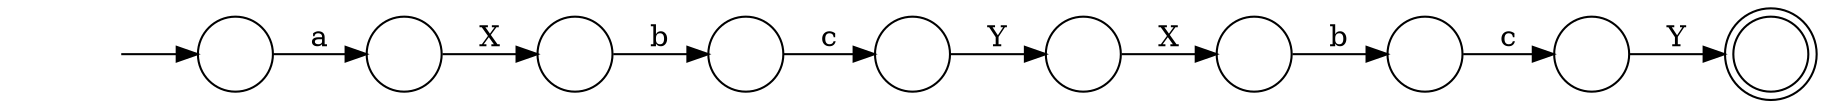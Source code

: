 digraph Automaton {
  rankdir = LR;
  0 [shape=circle,label=""];
  0 -> 4 [label="b"]
  1 [shape=circle,label=""];
  1 -> 0 [label="X"]
  2 [shape=circle,label=""];
  2 -> 6 [label="Y"]
  3 [shape=circle,label=""];
  3 -> 8 [label="X"]
  4 [shape=circle,label=""];
  4 -> 5 [label="c"]
  5 [shape=circle,label=""];
  5 -> 3 [label="Y"]
  6 [shape=doublecircle,label=""];
  7 [shape=circle,label=""];
  7 -> 2 [label="c"]
  8 [shape=circle,label=""];
  8 -> 7 [label="b"]
  9 [shape=circle,label=""];
  initial [shape=plaintext,label=""];
  initial -> 9
  9 -> 1 [label="a"]
}

